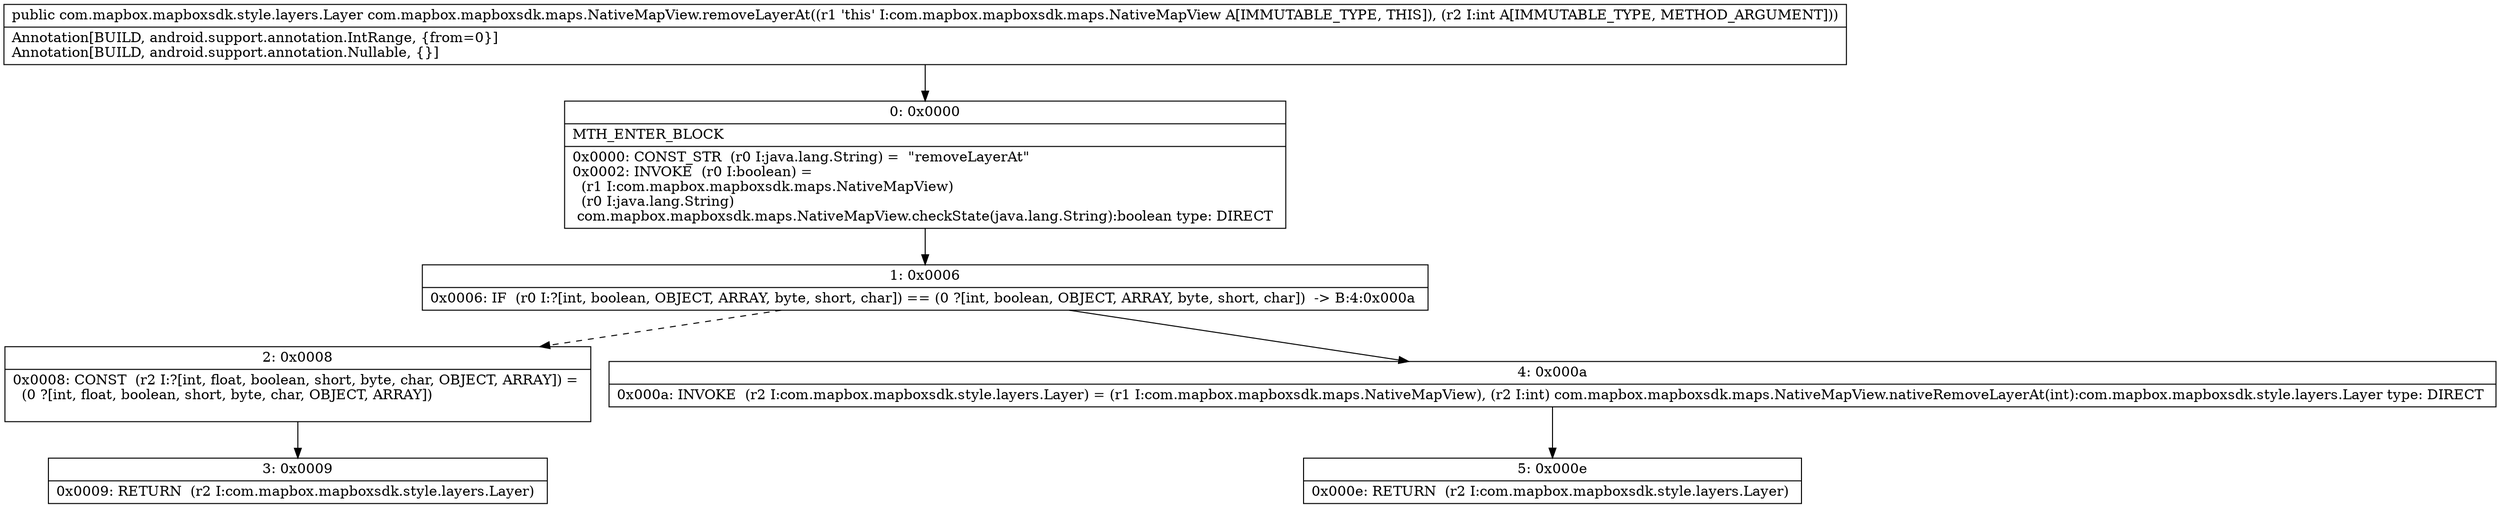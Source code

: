 digraph "CFG forcom.mapbox.mapboxsdk.maps.NativeMapView.removeLayerAt(I)Lcom\/mapbox\/mapboxsdk\/style\/layers\/Layer;" {
Node_0 [shape=record,label="{0\:\ 0x0000|MTH_ENTER_BLOCK\l|0x0000: CONST_STR  (r0 I:java.lang.String) =  \"removeLayerAt\" \l0x0002: INVOKE  (r0 I:boolean) = \l  (r1 I:com.mapbox.mapboxsdk.maps.NativeMapView)\l  (r0 I:java.lang.String)\l com.mapbox.mapboxsdk.maps.NativeMapView.checkState(java.lang.String):boolean type: DIRECT \l}"];
Node_1 [shape=record,label="{1\:\ 0x0006|0x0006: IF  (r0 I:?[int, boolean, OBJECT, ARRAY, byte, short, char]) == (0 ?[int, boolean, OBJECT, ARRAY, byte, short, char])  \-\> B:4:0x000a \l}"];
Node_2 [shape=record,label="{2\:\ 0x0008|0x0008: CONST  (r2 I:?[int, float, boolean, short, byte, char, OBJECT, ARRAY]) = \l  (0 ?[int, float, boolean, short, byte, char, OBJECT, ARRAY])\l \l}"];
Node_3 [shape=record,label="{3\:\ 0x0009|0x0009: RETURN  (r2 I:com.mapbox.mapboxsdk.style.layers.Layer) \l}"];
Node_4 [shape=record,label="{4\:\ 0x000a|0x000a: INVOKE  (r2 I:com.mapbox.mapboxsdk.style.layers.Layer) = (r1 I:com.mapbox.mapboxsdk.maps.NativeMapView), (r2 I:int) com.mapbox.mapboxsdk.maps.NativeMapView.nativeRemoveLayerAt(int):com.mapbox.mapboxsdk.style.layers.Layer type: DIRECT \l}"];
Node_5 [shape=record,label="{5\:\ 0x000e|0x000e: RETURN  (r2 I:com.mapbox.mapboxsdk.style.layers.Layer) \l}"];
MethodNode[shape=record,label="{public com.mapbox.mapboxsdk.style.layers.Layer com.mapbox.mapboxsdk.maps.NativeMapView.removeLayerAt((r1 'this' I:com.mapbox.mapboxsdk.maps.NativeMapView A[IMMUTABLE_TYPE, THIS]), (r2 I:int A[IMMUTABLE_TYPE, METHOD_ARGUMENT]))  | Annotation[BUILD, android.support.annotation.IntRange, \{from=0\}]\lAnnotation[BUILD, android.support.annotation.Nullable, \{\}]\l}"];
MethodNode -> Node_0;
Node_0 -> Node_1;
Node_1 -> Node_2[style=dashed];
Node_1 -> Node_4;
Node_2 -> Node_3;
Node_4 -> Node_5;
}


